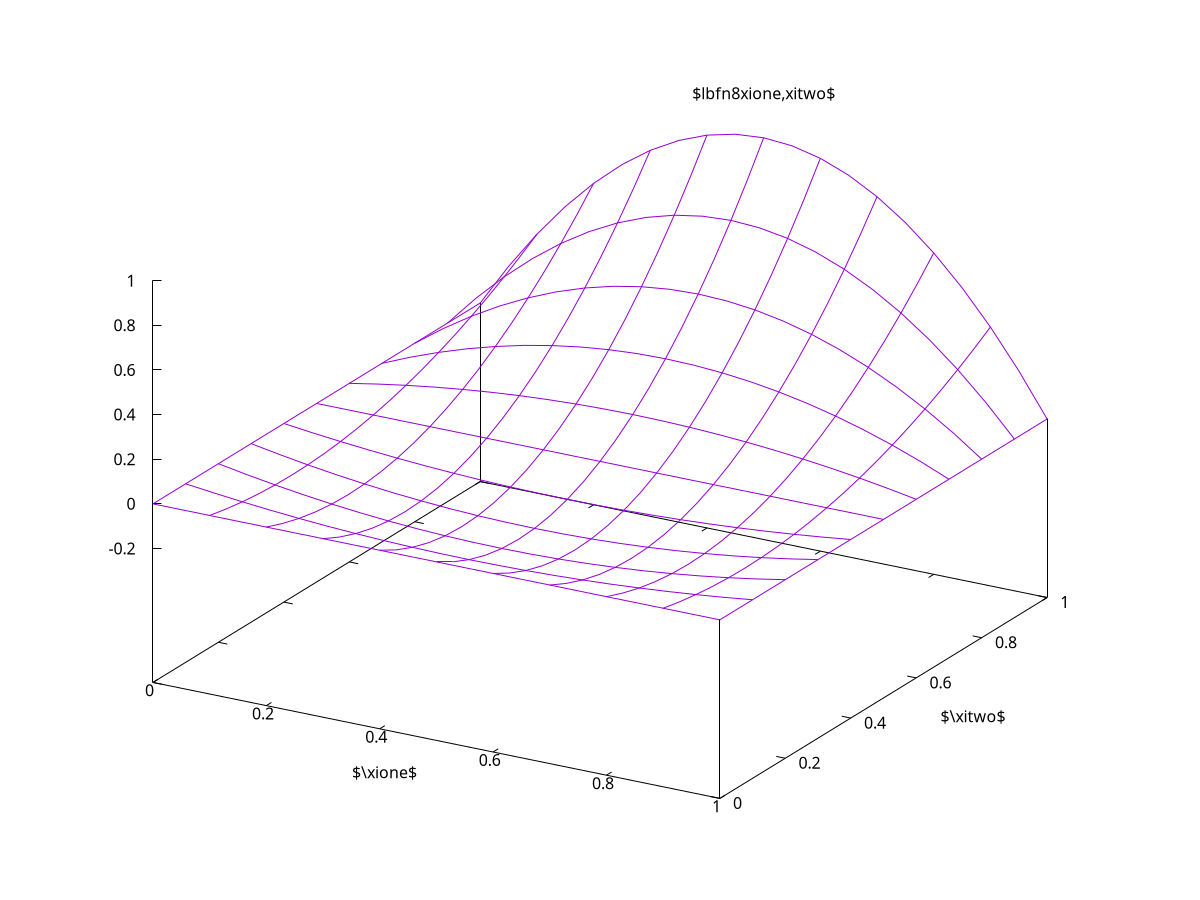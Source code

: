 #set title "Biquadratic Lagrange basis functions"
set nokey
set samples 21
set isosample 11
set xlabel "$\\xione$"
set ylabel "$\\xitwo$"
set label 8 "$\\lbfn{8}{\\xione,\\xitwo}$" at 0.50, 1.00, 1.20 centre
#set xtics  0.00,0.25,1
#set ytics -0.25,0.25,1
psi8(x,y)=4.0*x*(1.0-x)*2.0*y*(y-0.5)
set xrange [0:1]
set yrange [0:1]
set zrange [-0.2:1]
splot psi8(x,y)

 
